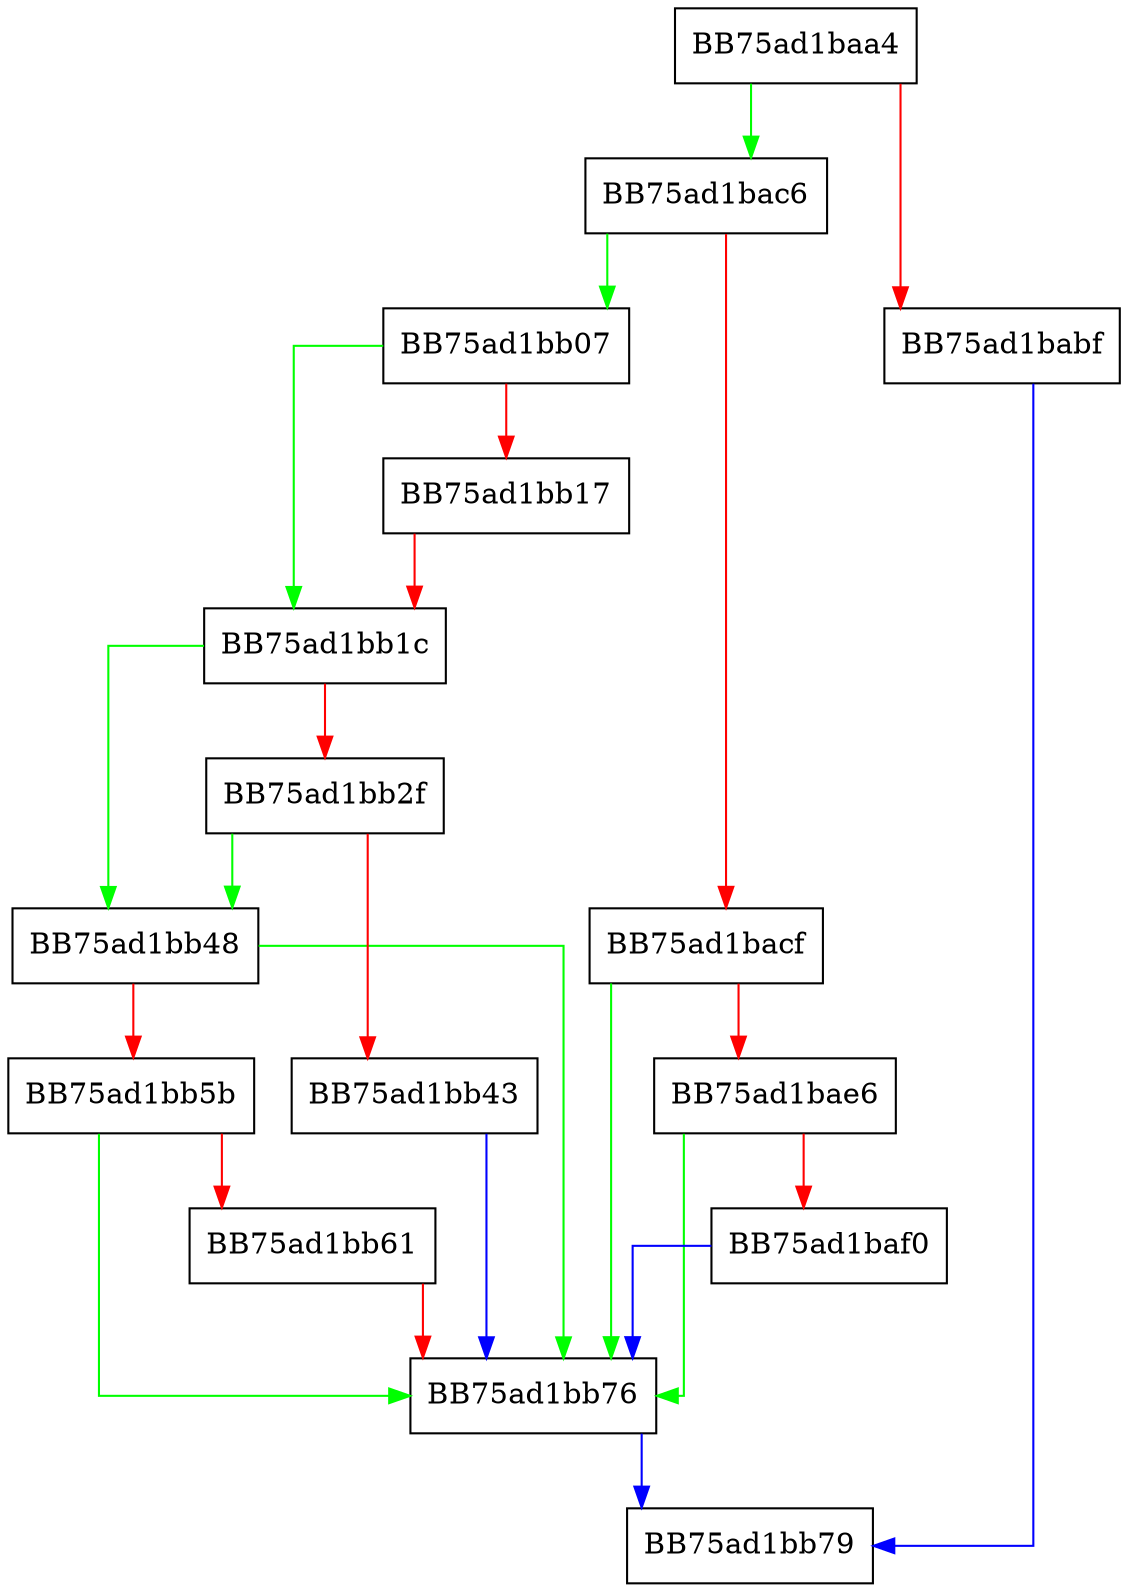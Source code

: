 digraph ValidatePluginInfo {
  node [shape="box"];
  graph [splines=ortho];
  BB75ad1baa4 -> BB75ad1bac6 [color="green"];
  BB75ad1baa4 -> BB75ad1babf [color="red"];
  BB75ad1babf -> BB75ad1bb79 [color="blue"];
  BB75ad1bac6 -> BB75ad1bb07 [color="green"];
  BB75ad1bac6 -> BB75ad1bacf [color="red"];
  BB75ad1bacf -> BB75ad1bb76 [color="green"];
  BB75ad1bacf -> BB75ad1bae6 [color="red"];
  BB75ad1bae6 -> BB75ad1bb76 [color="green"];
  BB75ad1bae6 -> BB75ad1baf0 [color="red"];
  BB75ad1baf0 -> BB75ad1bb76 [color="blue"];
  BB75ad1bb07 -> BB75ad1bb1c [color="green"];
  BB75ad1bb07 -> BB75ad1bb17 [color="red"];
  BB75ad1bb17 -> BB75ad1bb1c [color="red"];
  BB75ad1bb1c -> BB75ad1bb48 [color="green"];
  BB75ad1bb1c -> BB75ad1bb2f [color="red"];
  BB75ad1bb2f -> BB75ad1bb48 [color="green"];
  BB75ad1bb2f -> BB75ad1bb43 [color="red"];
  BB75ad1bb43 -> BB75ad1bb76 [color="blue"];
  BB75ad1bb48 -> BB75ad1bb76 [color="green"];
  BB75ad1bb48 -> BB75ad1bb5b [color="red"];
  BB75ad1bb5b -> BB75ad1bb76 [color="green"];
  BB75ad1bb5b -> BB75ad1bb61 [color="red"];
  BB75ad1bb61 -> BB75ad1bb76 [color="red"];
  BB75ad1bb76 -> BB75ad1bb79 [color="blue"];
}